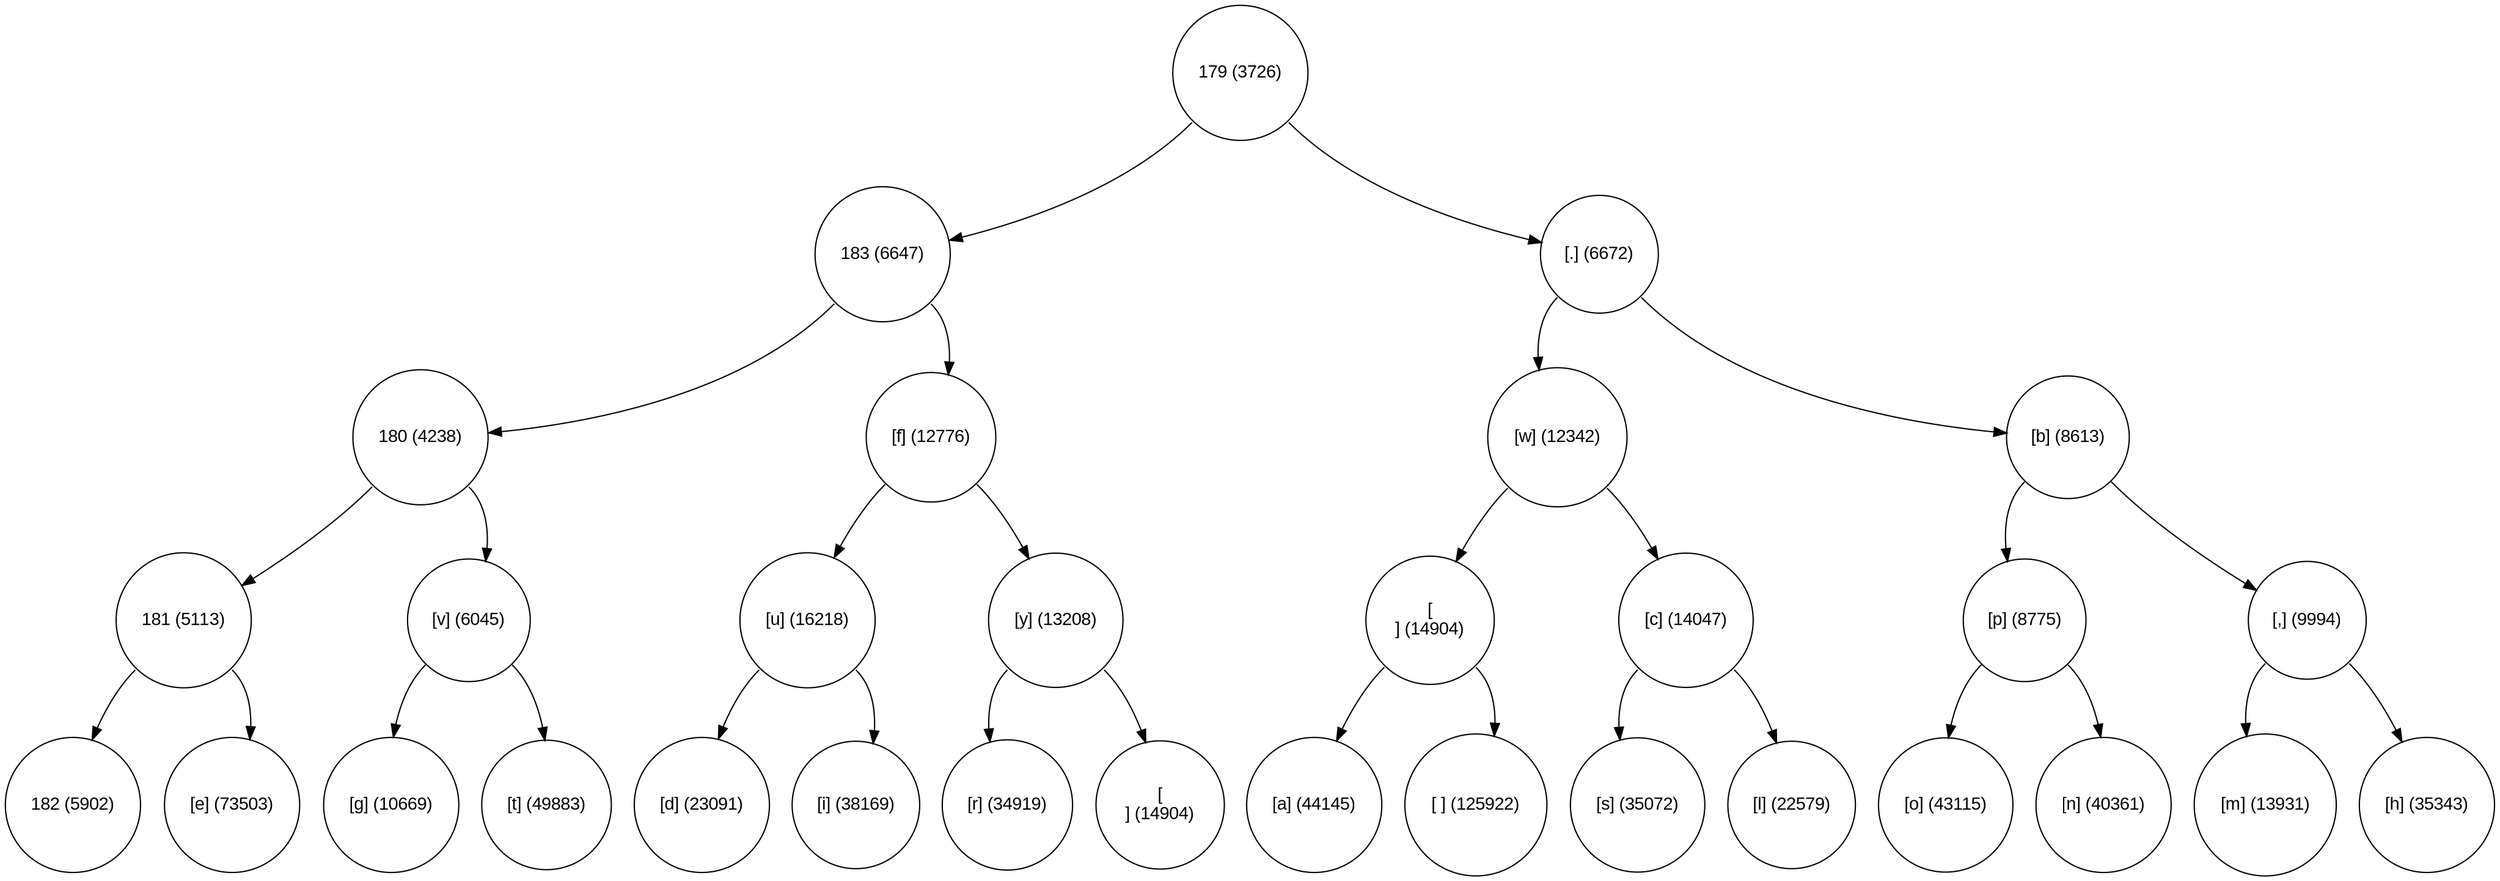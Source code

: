 digraph move_down {
	node [fontname="Arial", shape="circle", width=0.5]; 

	0 [label = "179 (3726)"];
	0:sw -> 1;
	1 [label = "183 (6647)"];
	1:sw -> 3;
	3 [label = "180 (4238)"];
	3:sw -> 7;
	7 [label = "181 (5113)"];
	7:sw -> 15;
	15 [label = "182 (5902)"];
	7:se -> 16;
	16 [label = "[e] (73503)"];
	3:se -> 8;
	8 [label = "[v] (6045)"];
	8:sw -> 17;
	17 [label = "[g] (10669)"];
	8:se -> 18;
	18 [label = "[t] (49883)"];
	1:se -> 4;
	4 [label = "[f] (12776)"];
	4:sw -> 9;
	9 [label = "[u] (16218)"];
	9:sw -> 19;
	19 [label = "[d] (23091)"];
	9:se -> 20;
	20 [label = "[i] (38169)"];
	4:se -> 10;
	10 [label = "[y] (13208)"];
	10:sw -> 21;
	21 [label = "[r] (34919)"];
	10:se -> 22;
	22 [label = "[
] (14904)"];
	0:se -> 2;
	2 [label = "[.] (6672)"];
	2:sw -> 5;
	5 [label = "[w] (12342)"];
	5:sw -> 11;
	11 [label = "[] (14904)"];
	11:sw -> 23;
	23 [label = "[a] (44145)"];
	11:se -> 24;
	24 [label = "[ ] (125922)"];
	5:se -> 12;
	12 [label = "[c] (14047)"];
	12:sw -> 25;
	25 [label = "[s] (35072)"];
	12:se -> 26;
	26 [label = "[l] (22579)"];
	2:se -> 6;
	6 [label = "[b] (8613)"];
	6:sw -> 13;
	13 [label = "[p] (8775)"];
	13:sw -> 27;
	27 [label = "[o] (43115)"];
	13:se -> 28;
	28 [label = "[n] (40361)"];
	6:se -> 14;
	14 [label = "[,] (9994)"];
	14:sw -> 29;
	29 [label = "[m] (13931)"];
	14:se -> 30;
	30 [label = "[h] (35343)"];
}
